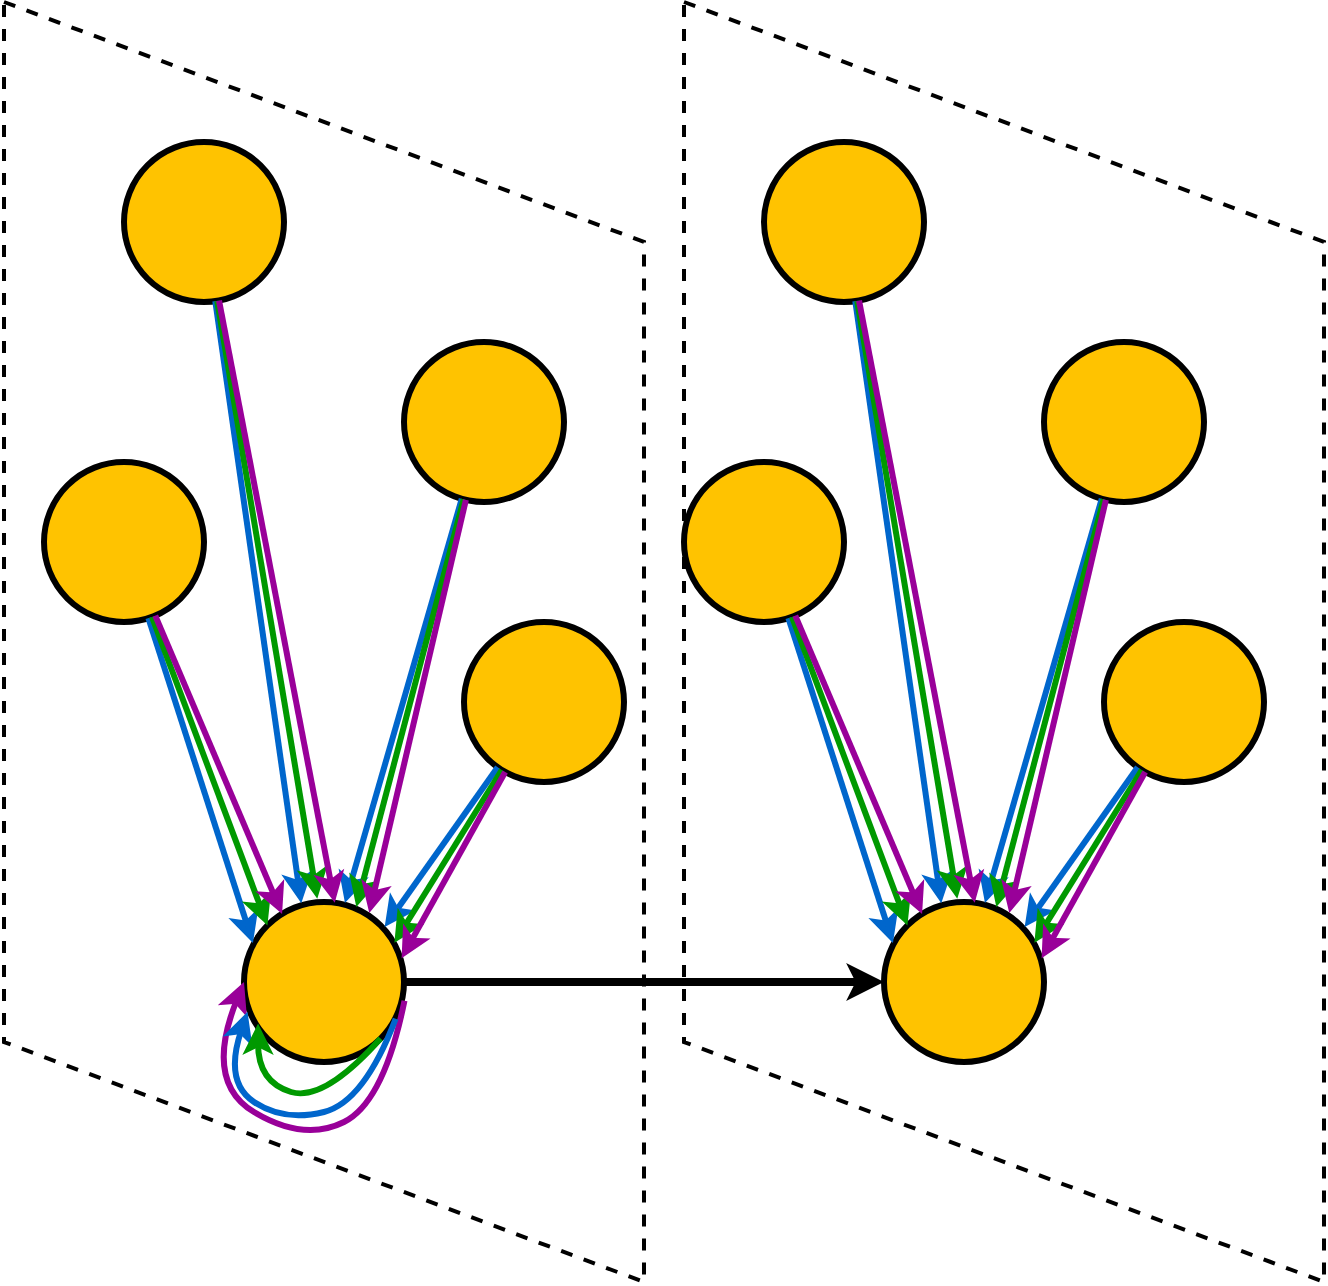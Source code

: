 <mxfile version="16.5.1" type="device"><diagram id="yHdhY7gqnhwbBSBNsZTk" name="Page-1"><mxGraphModel dx="1102" dy="865" grid="1" gridSize="10" guides="1" tooltips="1" connect="1" arrows="1" fold="1" page="1" pageScale="1" pageWidth="827" pageHeight="1169" math="0" shadow="0"><root><mxCell id="0"/><mxCell id="1" parent="0"/><mxCell id="zCfzHIZSBzn9S4cny0-N-33" value="" style="shape=parallelogram;perimeter=parallelogramPerimeter;whiteSpace=wrap;html=1;fixedSize=1;rotation=90;size=120;fillColor=none;gradientColor=none;dashed=1;strokeWidth=2;" parent="1" vertex="1"><mxGeometry x="-120" y="200" width="640" height="320" as="geometry"/></mxCell><mxCell id="zCfzHIZSBzn9S4cny0-N-31" value="" style="endArrow=classic;html=1;rounded=0;strokeWidth=4;" parent="1" source="zCfzHIZSBzn9S4cny0-N-36" edge="1" target="EhrQDpvK-Es0geDxy3mK-25"><mxGeometry width="50" height="50" relative="1" as="geometry"><mxPoint x="363.303" y="308.845" as="sourcePoint"/><mxPoint x="470.0" y="545" as="targetPoint"/></mxGeometry></mxCell><mxCell id="zCfzHIZSBzn9S4cny0-N-34" value="" style="ellipse;whiteSpace=wrap;html=1;aspect=fixed;strokeWidth=3;fillColor=#FFC300;" parent="1" vertex="1"><mxGeometry x="100" y="110" width="80" height="80" as="geometry"/></mxCell><mxCell id="zCfzHIZSBzn9S4cny0-N-35" value="" style="ellipse;whiteSpace=wrap;html=1;aspect=fixed;strokeWidth=3;fillColor=#FFC300;" parent="1" vertex="1"><mxGeometry x="60" y="270" width="80" height="80" as="geometry"/></mxCell><mxCell id="zCfzHIZSBzn9S4cny0-N-36" value="" style="ellipse;whiteSpace=wrap;html=1;aspect=fixed;strokeWidth=3;fillColor=#FFC300;" parent="1" vertex="1"><mxGeometry x="160" y="490" width="80" height="80" as="geometry"/></mxCell><mxCell id="zCfzHIZSBzn9S4cny0-N-37" value="" style="ellipse;whiteSpace=wrap;html=1;aspect=fixed;strokeWidth=3;fillColor=#FFC300;" parent="1" vertex="1"><mxGeometry x="270" y="350" width="80" height="80" as="geometry"/></mxCell><mxCell id="zCfzHIZSBzn9S4cny0-N-38" value="" style="ellipse;whiteSpace=wrap;html=1;aspect=fixed;strokeWidth=3;fillColor=#FFC300;" parent="1" vertex="1"><mxGeometry x="240" y="210" width="80" height="80" as="geometry"/></mxCell><mxCell id="zCfzHIZSBzn9S4cny0-N-39" value="" style="endArrow=classic;html=1;rounded=0;strokeWidth=3;strokeColor=#0066CC;entryX=0.358;entryY=0.008;entryDx=0;entryDy=0;entryPerimeter=0;" parent="1" source="zCfzHIZSBzn9S4cny0-N-34" target="zCfzHIZSBzn9S4cny0-N-36" edge="1"><mxGeometry width="50" height="50" relative="1" as="geometry"><mxPoint x="440" y="410" as="sourcePoint"/><mxPoint x="160" y="504" as="targetPoint"/></mxGeometry></mxCell><mxCell id="zCfzHIZSBzn9S4cny0-N-40" value="" style="endArrow=classic;html=1;rounded=0;strokeWidth=3;strokeColor=#0066CC;entryX=0.056;entryY=0.256;entryDx=0;entryDy=0;entryPerimeter=0;" parent="1" source="zCfzHIZSBzn9S4cny0-N-35" target="zCfzHIZSBzn9S4cny0-N-36" edge="1"><mxGeometry width="50" height="50" relative="1" as="geometry"><mxPoint x="145.997" y="249.08" as="sourcePoint"/><mxPoint x="120" y="510" as="targetPoint"/></mxGeometry></mxCell><mxCell id="zCfzHIZSBzn9S4cny0-N-41" value="" style="endArrow=classic;html=1;rounded=0;strokeWidth=3;strokeColor=#0066CC;entryX=0.631;entryY=0.006;entryDx=0;entryDy=0;entryPerimeter=0;" parent="1" source="zCfzHIZSBzn9S4cny0-N-38" target="zCfzHIZSBzn9S4cny0-N-36" edge="1"><mxGeometry width="50" height="50" relative="1" as="geometry"><mxPoint x="155.997" y="259.08" as="sourcePoint"/><mxPoint x="194.035" y="380.91" as="targetPoint"/></mxGeometry></mxCell><mxCell id="zCfzHIZSBzn9S4cny0-N-42" value="" style="endArrow=classic;html=1;rounded=0;strokeWidth=3;strokeColor=#0066CC;entryX=0.879;entryY=0.156;entryDx=0;entryDy=0;entryPerimeter=0;" parent="1" source="zCfzHIZSBzn9S4cny0-N-37" target="zCfzHIZSBzn9S4cny0-N-36" edge="1"><mxGeometry width="50" height="50" relative="1" as="geometry"><mxPoint x="165.997" y="269.08" as="sourcePoint"/><mxPoint x="204.035" y="390.91" as="targetPoint"/></mxGeometry></mxCell><mxCell id="EhrQDpvK-Es0geDxy3mK-1" value="" style="shape=parallelogram;perimeter=parallelogramPerimeter;whiteSpace=wrap;html=1;fixedSize=1;rotation=90;size=120;fillColor=none;gradientColor=none;dashed=1;strokeWidth=2;" parent="1" vertex="1"><mxGeometry x="220" y="200" width="640" height="320" as="geometry"/></mxCell><mxCell id="EhrQDpvK-Es0geDxy3mK-12" value="" style="endArrow=classic;html=1;rounded=0;strokeWidth=3;strokeColor=#009900;entryX=0.458;entryY=-0.021;entryDx=0;entryDy=0;entryPerimeter=0;" parent="1" source="zCfzHIZSBzn9S4cny0-N-34" target="zCfzHIZSBzn9S4cny0-N-36" edge="1"><mxGeometry width="50" height="50" relative="1" as="geometry"><mxPoint x="131.64" y="189.997" as="sourcePoint"/><mxPoint x="180" y="460" as="targetPoint"/></mxGeometry></mxCell><mxCell id="EhrQDpvK-Es0geDxy3mK-13" value="" style="endArrow=classic;html=1;rounded=0;strokeWidth=3;strokeColor=#009900;entryX=0;entryY=0;entryDx=0;entryDy=0;" parent="1" source="zCfzHIZSBzn9S4cny0-N-35" target="zCfzHIZSBzn9S4cny0-N-36" edge="1"><mxGeometry width="50" height="50" relative="1" as="geometry"><mxPoint x="100.004" y="370.002" as="sourcePoint"/><mxPoint x="110" y="520" as="targetPoint"/></mxGeometry></mxCell><mxCell id="EhrQDpvK-Es0geDxy3mK-14" value="" style="endArrow=classic;html=1;rounded=0;strokeWidth=3;strokeColor=#009900;entryX=0.702;entryY=0.031;entryDx=0;entryDy=0;entryPerimeter=0;" parent="1" source="zCfzHIZSBzn9S4cny0-N-38" target="zCfzHIZSBzn9S4cny0-N-36" edge="1"><mxGeometry width="50" height="50" relative="1" as="geometry"><mxPoint x="262.073" y="284.962" as="sourcePoint"/><mxPoint x="190" y="410" as="targetPoint"/></mxGeometry></mxCell><mxCell id="EhrQDpvK-Es0geDxy3mK-15" value="" style="endArrow=classic;html=1;rounded=0;strokeWidth=3;strokeColor=#009900;entryX=0.94;entryY=0.254;entryDx=0;entryDy=0;entryPerimeter=0;" parent="1" source="zCfzHIZSBzn9S4cny0-N-37" target="zCfzHIZSBzn9S4cny0-N-36" edge="1"><mxGeometry width="50" height="50" relative="1" as="geometry"><mxPoint x="271.834" y="419.799" as="sourcePoint"/><mxPoint x="270" y="500" as="targetPoint"/></mxGeometry></mxCell><mxCell id="EhrQDpvK-Es0geDxy3mK-16" value="" style="endArrow=classic;html=1;rounded=0;strokeWidth=3;strokeColor=#990099;entryX=0.567;entryY=0.004;entryDx=0;entryDy=0;entryPerimeter=0;" parent="1" source="zCfzHIZSBzn9S4cny0-N-34" target="zCfzHIZSBzn9S4cny0-N-36" edge="1"><mxGeometry width="50" height="50" relative="1" as="geometry"><mxPoint x="145.72" y="189.997" as="sourcePoint"/><mxPoint x="180" y="460" as="targetPoint"/></mxGeometry></mxCell><mxCell id="EhrQDpvK-Es0geDxy3mK-17" value="" style="endArrow=classic;html=1;rounded=0;strokeWidth=3;strokeColor=#990099;entryX=0.238;entryY=0.075;entryDx=0;entryDy=0;entryPerimeter=0;" parent="1" source="zCfzHIZSBzn9S4cny0-N-35" target="zCfzHIZSBzn9S4cny0-N-36" edge="1"><mxGeometry width="50" height="50" relative="1" as="geometry"><mxPoint x="114.084" y="348.462" as="sourcePoint"/><mxPoint x="161.326" y="506.767" as="targetPoint"/></mxGeometry></mxCell><mxCell id="EhrQDpvK-Es0geDxy3mK-18" value="" style="endArrow=classic;html=1;rounded=0;strokeWidth=3;strokeColor=#990099;entryX=0.783;entryY=0.069;entryDx=0;entryDy=0;entryPerimeter=0;" parent="1" source="zCfzHIZSBzn9S4cny0-N-38" target="zCfzHIZSBzn9S4cny0-N-36" edge="1"><mxGeometry width="50" height="50" relative="1" as="geometry"><mxPoint x="268.753" y="287.592" as="sourcePoint"/><mxPoint x="190" y="508" as="targetPoint"/></mxGeometry></mxCell><mxCell id="EhrQDpvK-Es0geDxy3mK-19" value="" style="endArrow=classic;html=1;rounded=0;strokeWidth=3;strokeColor=#990099;entryX=0.985;entryY=0.352;entryDx=0;entryDy=0;entryPerimeter=0;" parent="1" source="zCfzHIZSBzn9S4cny0-N-37" target="zCfzHIZSBzn9S4cny0-N-36" edge="1"><mxGeometry width="50" height="50" relative="1" as="geometry"><mxPoint x="286" y="420" as="sourcePoint"/><mxPoint x="300" y="520" as="targetPoint"/></mxGeometry></mxCell><mxCell id="EhrQDpvK-Es0geDxy3mK-23" value="" style="ellipse;whiteSpace=wrap;html=1;aspect=fixed;strokeWidth=3;fillColor=#FFC300;" parent="1" vertex="1"><mxGeometry x="420" y="110" width="80" height="80" as="geometry"/></mxCell><mxCell id="EhrQDpvK-Es0geDxy3mK-24" value="" style="ellipse;whiteSpace=wrap;html=1;aspect=fixed;strokeWidth=3;fillColor=#FFC300;" parent="1" vertex="1"><mxGeometry x="380" y="270" width="80" height="80" as="geometry"/></mxCell><mxCell id="EhrQDpvK-Es0geDxy3mK-25" value="" style="ellipse;whiteSpace=wrap;html=1;aspect=fixed;strokeWidth=3;fillColor=#FFC300;" parent="1" vertex="1"><mxGeometry x="480" y="490" width="80" height="80" as="geometry"/></mxCell><mxCell id="EhrQDpvK-Es0geDxy3mK-26" value="" style="ellipse;whiteSpace=wrap;html=1;aspect=fixed;strokeWidth=3;fillColor=#FFC300;" parent="1" vertex="1"><mxGeometry x="590" y="350" width="80" height="80" as="geometry"/></mxCell><mxCell id="EhrQDpvK-Es0geDxy3mK-27" value="" style="ellipse;whiteSpace=wrap;html=1;aspect=fixed;strokeWidth=3;fillColor=#FFC300;" parent="1" vertex="1"><mxGeometry x="560" y="210" width="80" height="80" as="geometry"/></mxCell><mxCell id="EhrQDpvK-Es0geDxy3mK-28" value="" style="endArrow=classic;html=1;rounded=0;strokeWidth=3;strokeColor=#0066CC;entryX=0.358;entryY=0.008;entryDx=0;entryDy=0;entryPerimeter=0;" parent="1" source="EhrQDpvK-Es0geDxy3mK-23" target="EhrQDpvK-Es0geDxy3mK-25" edge="1"><mxGeometry width="50" height="50" relative="1" as="geometry"><mxPoint x="760" y="410" as="sourcePoint"/><mxPoint x="480" y="504" as="targetPoint"/></mxGeometry></mxCell><mxCell id="EhrQDpvK-Es0geDxy3mK-29" value="" style="endArrow=classic;html=1;rounded=0;strokeWidth=3;strokeColor=#0066CC;entryX=0.056;entryY=0.256;entryDx=0;entryDy=0;entryPerimeter=0;" parent="1" source="EhrQDpvK-Es0geDxy3mK-24" target="EhrQDpvK-Es0geDxy3mK-25" edge="1"><mxGeometry width="50" height="50" relative="1" as="geometry"><mxPoint x="465.997" y="249.08" as="sourcePoint"/><mxPoint x="440" y="510" as="targetPoint"/></mxGeometry></mxCell><mxCell id="EhrQDpvK-Es0geDxy3mK-30" value="" style="endArrow=classic;html=1;rounded=0;strokeWidth=3;strokeColor=#0066CC;entryX=0.631;entryY=0.006;entryDx=0;entryDy=0;entryPerimeter=0;" parent="1" source="EhrQDpvK-Es0geDxy3mK-27" target="EhrQDpvK-Es0geDxy3mK-25" edge="1"><mxGeometry width="50" height="50" relative="1" as="geometry"><mxPoint x="475.997" y="259.08" as="sourcePoint"/><mxPoint x="514.035" y="380.91" as="targetPoint"/></mxGeometry></mxCell><mxCell id="EhrQDpvK-Es0geDxy3mK-31" value="" style="endArrow=classic;html=1;rounded=0;strokeWidth=3;strokeColor=#0066CC;entryX=0.879;entryY=0.156;entryDx=0;entryDy=0;entryPerimeter=0;" parent="1" source="EhrQDpvK-Es0geDxy3mK-26" target="EhrQDpvK-Es0geDxy3mK-25" edge="1"><mxGeometry width="50" height="50" relative="1" as="geometry"><mxPoint x="485.997" y="269.08" as="sourcePoint"/><mxPoint x="524.035" y="390.91" as="targetPoint"/></mxGeometry></mxCell><mxCell id="EhrQDpvK-Es0geDxy3mK-32" value="" style="endArrow=classic;html=1;rounded=0;strokeWidth=3;strokeColor=#009900;entryX=0.458;entryY=-0.021;entryDx=0;entryDy=0;entryPerimeter=0;" parent="1" source="EhrQDpvK-Es0geDxy3mK-23" target="EhrQDpvK-Es0geDxy3mK-25" edge="1"><mxGeometry width="50" height="50" relative="1" as="geometry"><mxPoint x="451.64" y="189.997" as="sourcePoint"/><mxPoint x="500" y="460" as="targetPoint"/></mxGeometry></mxCell><mxCell id="EhrQDpvK-Es0geDxy3mK-33" value="" style="endArrow=classic;html=1;rounded=0;strokeWidth=3;strokeColor=#009900;entryX=0;entryY=0;entryDx=0;entryDy=0;" parent="1" source="EhrQDpvK-Es0geDxy3mK-24" target="EhrQDpvK-Es0geDxy3mK-25" edge="1"><mxGeometry width="50" height="50" relative="1" as="geometry"><mxPoint x="420.004" y="370.002" as="sourcePoint"/><mxPoint x="430" y="520" as="targetPoint"/></mxGeometry></mxCell><mxCell id="EhrQDpvK-Es0geDxy3mK-34" value="" style="endArrow=classic;html=1;rounded=0;strokeWidth=3;strokeColor=#009900;entryX=0.702;entryY=0.031;entryDx=0;entryDy=0;entryPerimeter=0;" parent="1" source="EhrQDpvK-Es0geDxy3mK-27" target="EhrQDpvK-Es0geDxy3mK-25" edge="1"><mxGeometry width="50" height="50" relative="1" as="geometry"><mxPoint x="582.073" y="284.962" as="sourcePoint"/><mxPoint x="510" y="410" as="targetPoint"/></mxGeometry></mxCell><mxCell id="EhrQDpvK-Es0geDxy3mK-35" value="" style="endArrow=classic;html=1;rounded=0;strokeWidth=3;strokeColor=#009900;entryX=0.94;entryY=0.254;entryDx=0;entryDy=0;entryPerimeter=0;" parent="1" source="EhrQDpvK-Es0geDxy3mK-26" target="EhrQDpvK-Es0geDxy3mK-25" edge="1"><mxGeometry width="50" height="50" relative="1" as="geometry"><mxPoint x="591.834" y="419.799" as="sourcePoint"/><mxPoint x="590" y="500" as="targetPoint"/></mxGeometry></mxCell><mxCell id="EhrQDpvK-Es0geDxy3mK-36" value="" style="endArrow=classic;html=1;rounded=0;strokeWidth=3;strokeColor=#990099;entryX=0.567;entryY=0.004;entryDx=0;entryDy=0;entryPerimeter=0;" parent="1" source="EhrQDpvK-Es0geDxy3mK-23" target="EhrQDpvK-Es0geDxy3mK-25" edge="1"><mxGeometry width="50" height="50" relative="1" as="geometry"><mxPoint x="465.72" y="189.997" as="sourcePoint"/><mxPoint x="500" y="460" as="targetPoint"/></mxGeometry></mxCell><mxCell id="EhrQDpvK-Es0geDxy3mK-37" value="" style="endArrow=classic;html=1;rounded=0;strokeWidth=3;strokeColor=#990099;entryX=0.238;entryY=0.075;entryDx=0;entryDy=0;entryPerimeter=0;" parent="1" source="EhrQDpvK-Es0geDxy3mK-24" target="EhrQDpvK-Es0geDxy3mK-25" edge="1"><mxGeometry width="50" height="50" relative="1" as="geometry"><mxPoint x="434.084" y="348.462" as="sourcePoint"/><mxPoint x="481.326" y="506.767" as="targetPoint"/></mxGeometry></mxCell><mxCell id="EhrQDpvK-Es0geDxy3mK-38" value="" style="endArrow=classic;html=1;rounded=0;strokeWidth=3;strokeColor=#990099;entryX=0.783;entryY=0.069;entryDx=0;entryDy=0;entryPerimeter=0;" parent="1" source="EhrQDpvK-Es0geDxy3mK-27" target="EhrQDpvK-Es0geDxy3mK-25" edge="1"><mxGeometry width="50" height="50" relative="1" as="geometry"><mxPoint x="588.753" y="287.592" as="sourcePoint"/><mxPoint x="510" y="508" as="targetPoint"/></mxGeometry></mxCell><mxCell id="EhrQDpvK-Es0geDxy3mK-39" value="" style="endArrow=classic;html=1;rounded=0;strokeWidth=3;strokeColor=#990099;entryX=0.985;entryY=0.352;entryDx=0;entryDy=0;entryPerimeter=0;" parent="1" source="EhrQDpvK-Es0geDxy3mK-26" target="EhrQDpvK-Es0geDxy3mK-25" edge="1"><mxGeometry width="50" height="50" relative="1" as="geometry"><mxPoint x="606" y="420" as="sourcePoint"/><mxPoint x="620" y="520" as="targetPoint"/></mxGeometry></mxCell><mxCell id="EhrQDpvK-Es0geDxy3mK-41" value="" style="curved=1;endArrow=classic;html=1;rounded=0;strokeColor=#990099;strokeWidth=3;exitX=1.003;exitY=0.617;exitDx=0;exitDy=0;entryX=0;entryY=0.5;entryDx=0;entryDy=0;exitPerimeter=0;" parent="1" source="zCfzHIZSBzn9S4cny0-N-36" target="zCfzHIZSBzn9S4cny0-N-36" edge="1"><mxGeometry width="50" height="50" relative="1" as="geometry"><mxPoint x="60" y="630" as="sourcePoint"/><mxPoint x="110" y="580" as="targetPoint"/><Array as="points"><mxPoint x="230" y="590"/><mxPoint x="190" y="610"/><mxPoint x="140" y="580"/></Array></mxGeometry></mxCell><mxCell id="EhrQDpvK-Es0geDxy3mK-42" value="" style="curved=1;endArrow=classic;html=1;rounded=0;strokeColor=#0066CC;strokeWidth=3;exitX=0.948;exitY=0.73;exitDx=0;exitDy=0;entryX=0.022;entryY=0.686;entryDx=0;entryDy=0;exitPerimeter=0;entryPerimeter=0;" parent="1" source="zCfzHIZSBzn9S4cny0-N-36" target="zCfzHIZSBzn9S4cny0-N-36" edge="1"><mxGeometry width="50" height="50" relative="1" as="geometry"><mxPoint x="216.48" y="571" as="sourcePoint"/><mxPoint x="140" y="555" as="targetPoint"/><Array as="points"><mxPoint x="220" y="590"/><mxPoint x="180" y="600"/><mxPoint x="150" y="580"/></Array></mxGeometry></mxCell><mxCell id="EhrQDpvK-Es0geDxy3mK-43" value="" style="curved=1;endArrow=classic;html=1;rounded=0;strokeColor=#009900;strokeWidth=3;exitX=1;exitY=1;exitDx=0;exitDy=0;entryX=0.088;entryY=0.76;entryDx=0;entryDy=0;entryPerimeter=0;" parent="1" source="zCfzHIZSBzn9S4cny0-N-36" target="zCfzHIZSBzn9S4cny0-N-36" edge="1"><mxGeometry width="50" height="50" relative="1" as="geometry"><mxPoint x="226.48" y="581" as="sourcePoint"/><mxPoint x="140" y="570" as="targetPoint"/><Array as="points"><mxPoint x="200" y="590"/><mxPoint x="167" y="580"/></Array></mxGeometry></mxCell></root></mxGraphModel></diagram></mxfile>